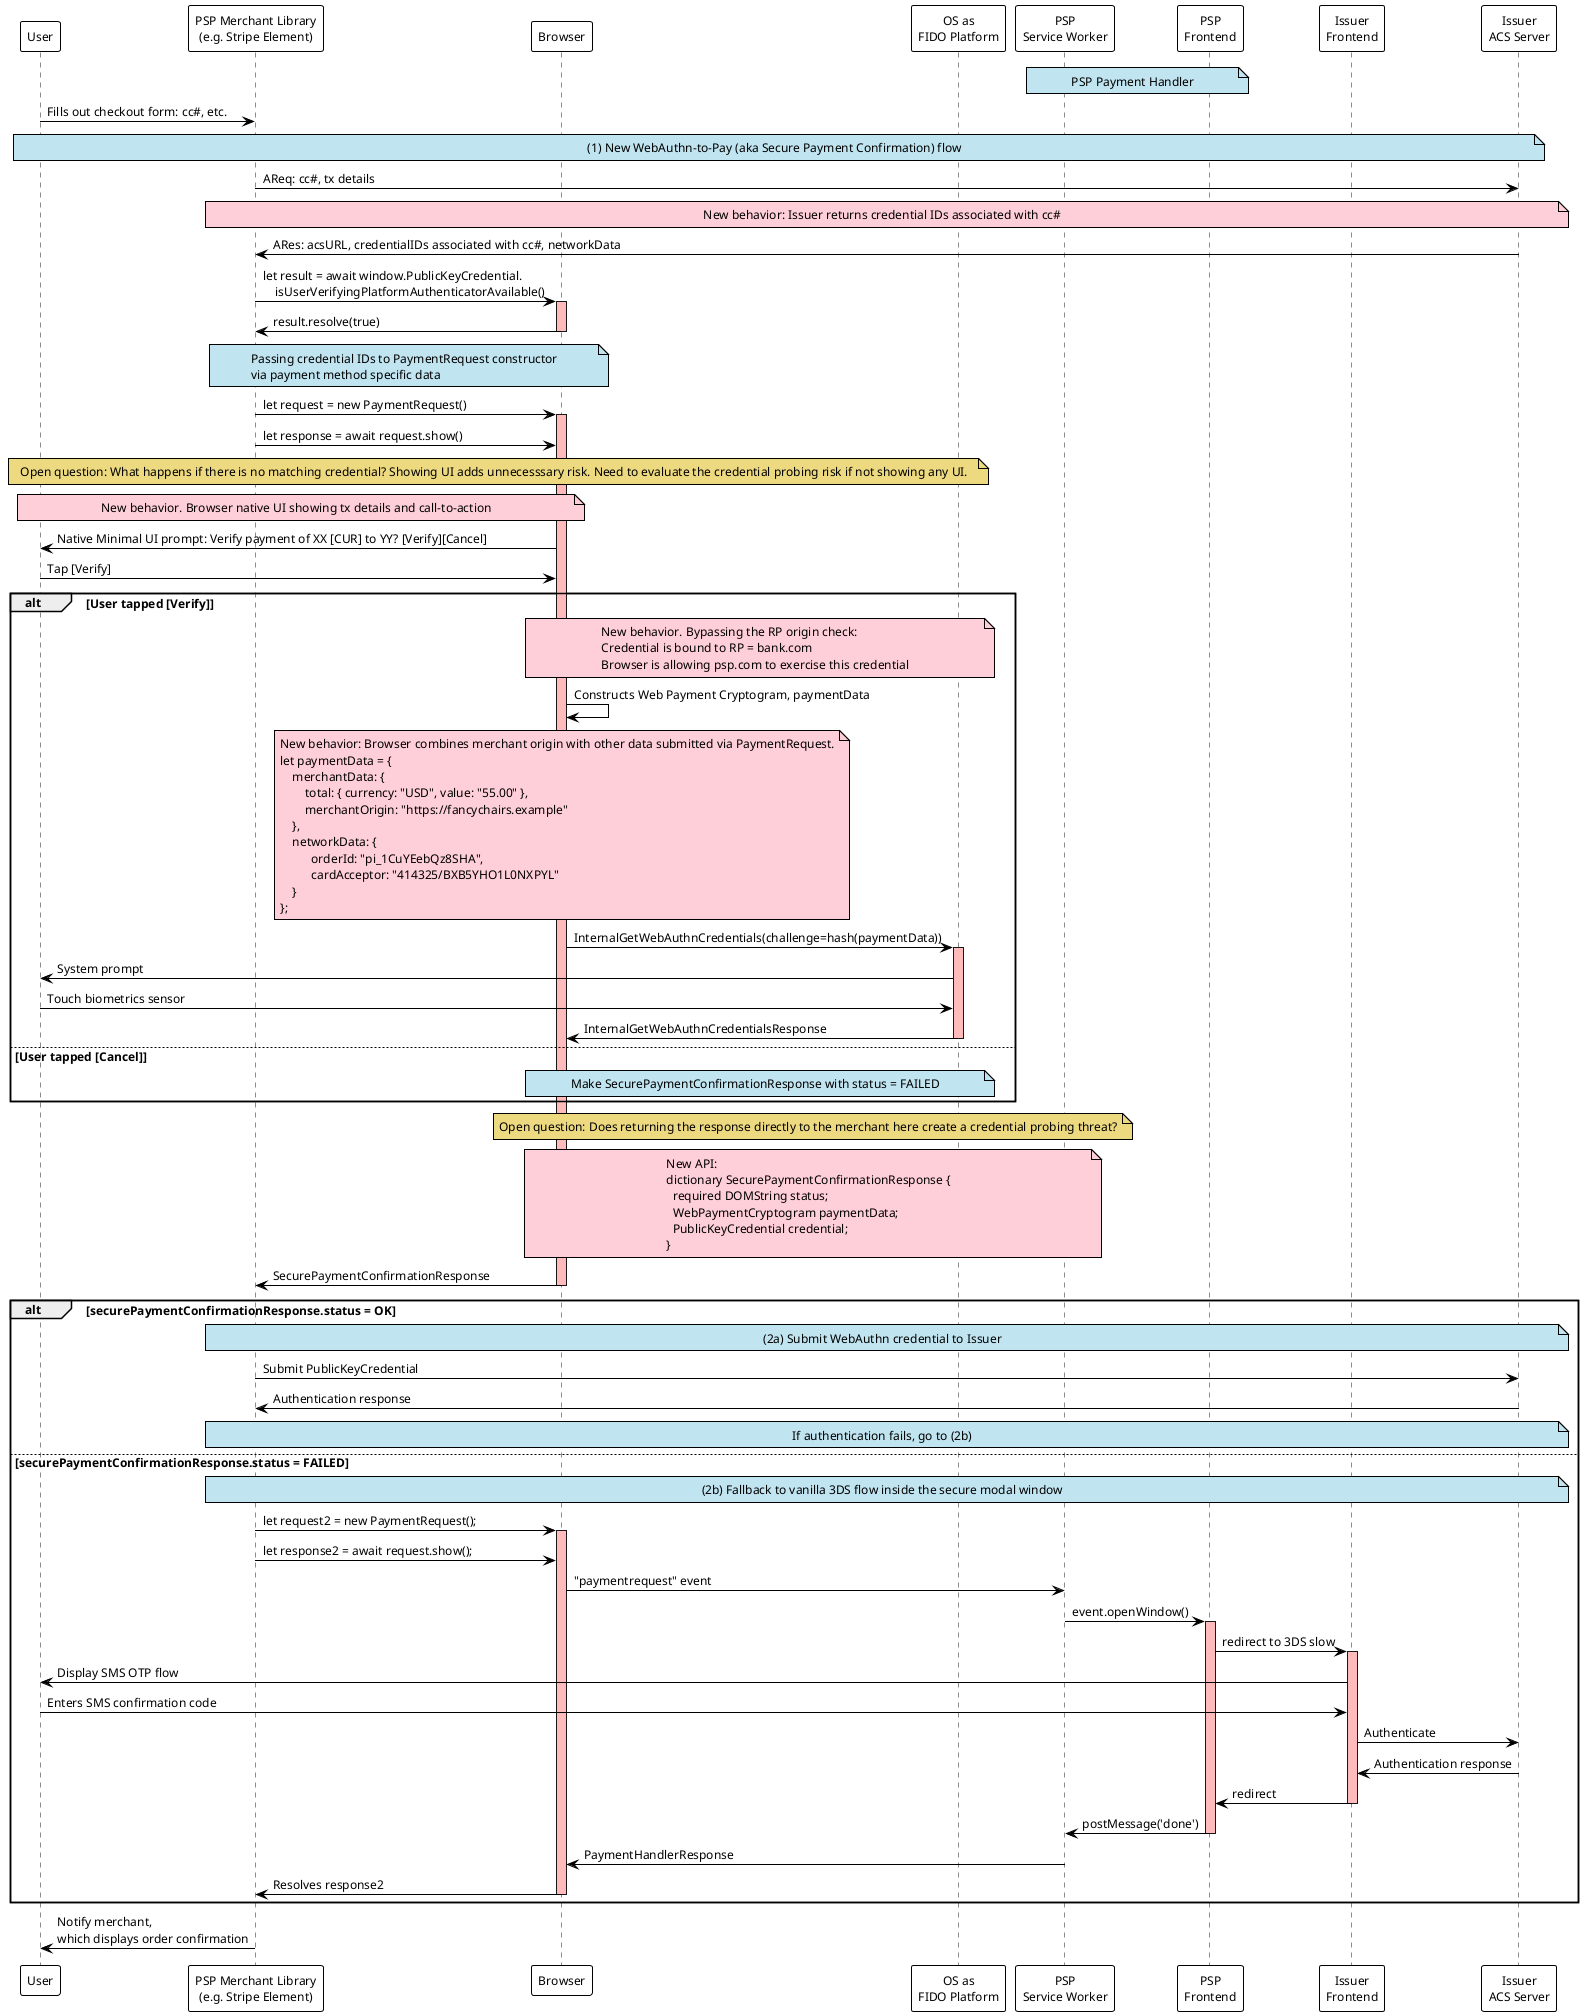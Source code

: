 @startuml SecurePaymentConfirmation-Pilot-Checkout

skinparam sequence {
    ParticipantBackgroundColor #FFFFFF
    ParticipantBorderColor #000000
    ParticipantBorderThickness 1
}
skinparam DefaultFontColor #000000
skinparam DefaultFontName "Helvetica"
skinparam DefaultFontSize 12
skinparam ArrowColor #000000
skinparam NoteBackgroundColor #C0E4F0
skinparam NoteBorderColor #000000
skinparam NoteBorderThickness 1
skinparam Shadowing false

participant User
participant "PSP Merchant Library\n(e.g. Stripe Element)" as Element
participant Browser
participant "OS as\nFIDO Platform" as Platform
participant "PSP\nService Worker" as PSP_SW
participant "PSP\nFrontend" as PSP
participant "Issuer\nFrontend" as Issuer
participant "Issuer\nACS Server" as IssuerBE

Note over PSP_SW, PSP: PSP Payment Handler

User -> Element: Fills out checkout form: cc#, etc.

Note over User, IssuerBE: (1) New WebAuthn-to-Pay (aka Secure Payment Confirmation) flow

Element -> IssuerBE: AReq: cc#, tx details
Note over Element, IssuerBE #FFCFD9
New behavior: Issuer returns credential IDs associated with cc#
end note

IssuerBE -> Element: ARes: acsURL, credentialIDs associated with cc#, networkData

Element -> Browser: let result = await window.PublicKeyCredential.\n    isUserVerifyingPlatformAuthenticatorAvailable()
activate Browser #FFBBBB
Browser -> Element: result.resolve(true)
deactivate Browser

Note over Element, Browser
  Passing credential IDs to PaymentRequest constructor
  via payment method specific data
end note
Element -> Browser: let request = new PaymentRequest()
activate Browser #FFBBBB
Element -> Browser: let response = await request.show()

Note over User, Platform #EDD980
  Open question: What happens if there is no matching credential? Showing UI adds unnecesssary risk. Need to evaluate the credential probing risk if not showing any UI.
end note

Note over User, Browser #FFCFD9
  New behavior. Browser native UI showing tx details and call-to-action
end note
Browser -> User: Native Minimal UI prompt: Verify payment of XX [CUR] to YY? [Verify][Cancel]
User -> Browser: Tap [Verify]

alt User tapped [Verify]
    Note over Browser, Platform #FFCFD9
    New behavior. Bypassing the RP origin check:
    Credential is bound to RP = bank.com
    Browser is allowing psp.com to exercise this credential
    end note

    Browser -> Browser: Constructs Web Payment Cryptogram, paymentData
    Note over Browser #FFCFD9
      New behavior: Browser combines merchant origin with other data submitted via PaymentRequest.
      let paymentData = {
          merchantData: {
              total: { currency: "USD", value: "55.00" },
              merchantOrigin: "https://fancychairs.example"
          },
          networkData: {
                orderId: "pi_1CuYEebQz8SHA",
                cardAcceptor: "414325/BXB5YHO1L0NXPYL"
          }
      };
    end note

    Browser -> Platform: InternalGetWebAuthnCredentials(challenge=hash(paymentData))
    activate Platform #FFBBBB
    Platform -> User: System prompt
    User -> Platform: Touch biometrics sensor
    Platform -> Browser: InternalGetWebAuthnCredentialsResponse
    deactivate Platform

else User tapped [Cancel]

    Note over Browser, Platform: Make SecurePaymentConfirmationResponse with status = FAILED 

end alt

Note over Browser, PSP_SW #EDD980
Open question: Does returning the response directly to the merchant here create a credential probing threat?
end note

Note over Browser, PSP_SW #FFCFD9
New API:
dictionary SecurePaymentConfirmationResponse {
  required DOMString status;
  WebPaymentCryptogram paymentData;
  PublicKeyCredential credential;
}
end note

Browser -> Element: SecurePaymentConfirmationResponse
deactivate Browser

alt securePaymentConfirmationResponse.status = OK

    Note over Element, IssuerBE: (2a) Submit WebAuthn credential to Issuer
    Element -> IssuerBE: Submit PublicKeyCredential
    IssuerBE -> Element: Authentication response

    Note over Element, IssuerBE: If authentication fails, go to (2b)

else securePaymentConfirmationResponse.status = FAILED

    Note over Element, IssuerBE: (2b) Fallback to vanilla 3DS flow inside the secure modal window
    Element -> Browser: let request2 = new PaymentRequest();
    activate Browser #FFBBBB
    Element -> Browser: let response2 = await request.show();
    Browser -> PSP_SW: "paymentrequest" event
    PSP_SW -> PSP: event.openWindow()
    activate PSP #FFBBBB
    PSP -> Issuer: redirect to 3DS slow
    activate Issuer #FFBBBB
    Issuer -> User: Display SMS OTP flow
    User -> Issuer: Enters SMS confirmation code
    Issuer -> IssuerBE: Authenticate
    IssuerBE -> Issuer: Authentication response
    Issuer -> PSP: redirect
    deactivate Issuer
    PSP -> PSP_SW: postMessage('done')
    deactivate PSP
    PSP_SW -> Browser: PaymentHandlerResponse
    deactivate PSP_SW
    Browser -> Element: Resolves response2
    deactivate Browser
end

'Note over Browser, Issuer: (3) Resolve PaymentRequestEvent

Element -> User: Notify merchant,\nwhich displays order confirmation

@enduml
